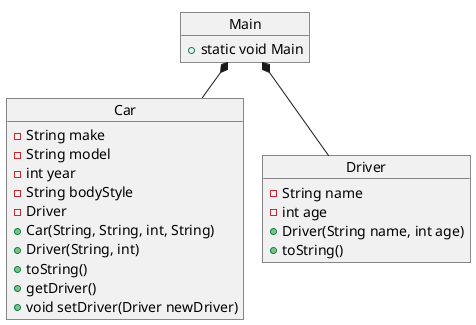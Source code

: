 @startuml
'https://plantuml.com/object-diagram
!pragma layout smetana

object Car
object Driver
object Main

Main *-- Driver
Main *-- Car

Main : + static void Main

Car : - String make
Car : - String model
Car : - int year
Car : - String bodyStyle
Car : - Driver

Car : + Car(String, String, int, String)
Car : + Driver(String, int)
Car : + toString()
Car : + getDriver()
Car : + void setDriver(Driver newDriver)

Driver : - String name
Driver : - int age

Driver : + Driver(String name, int age)
Driver : + toString()






@enduml
